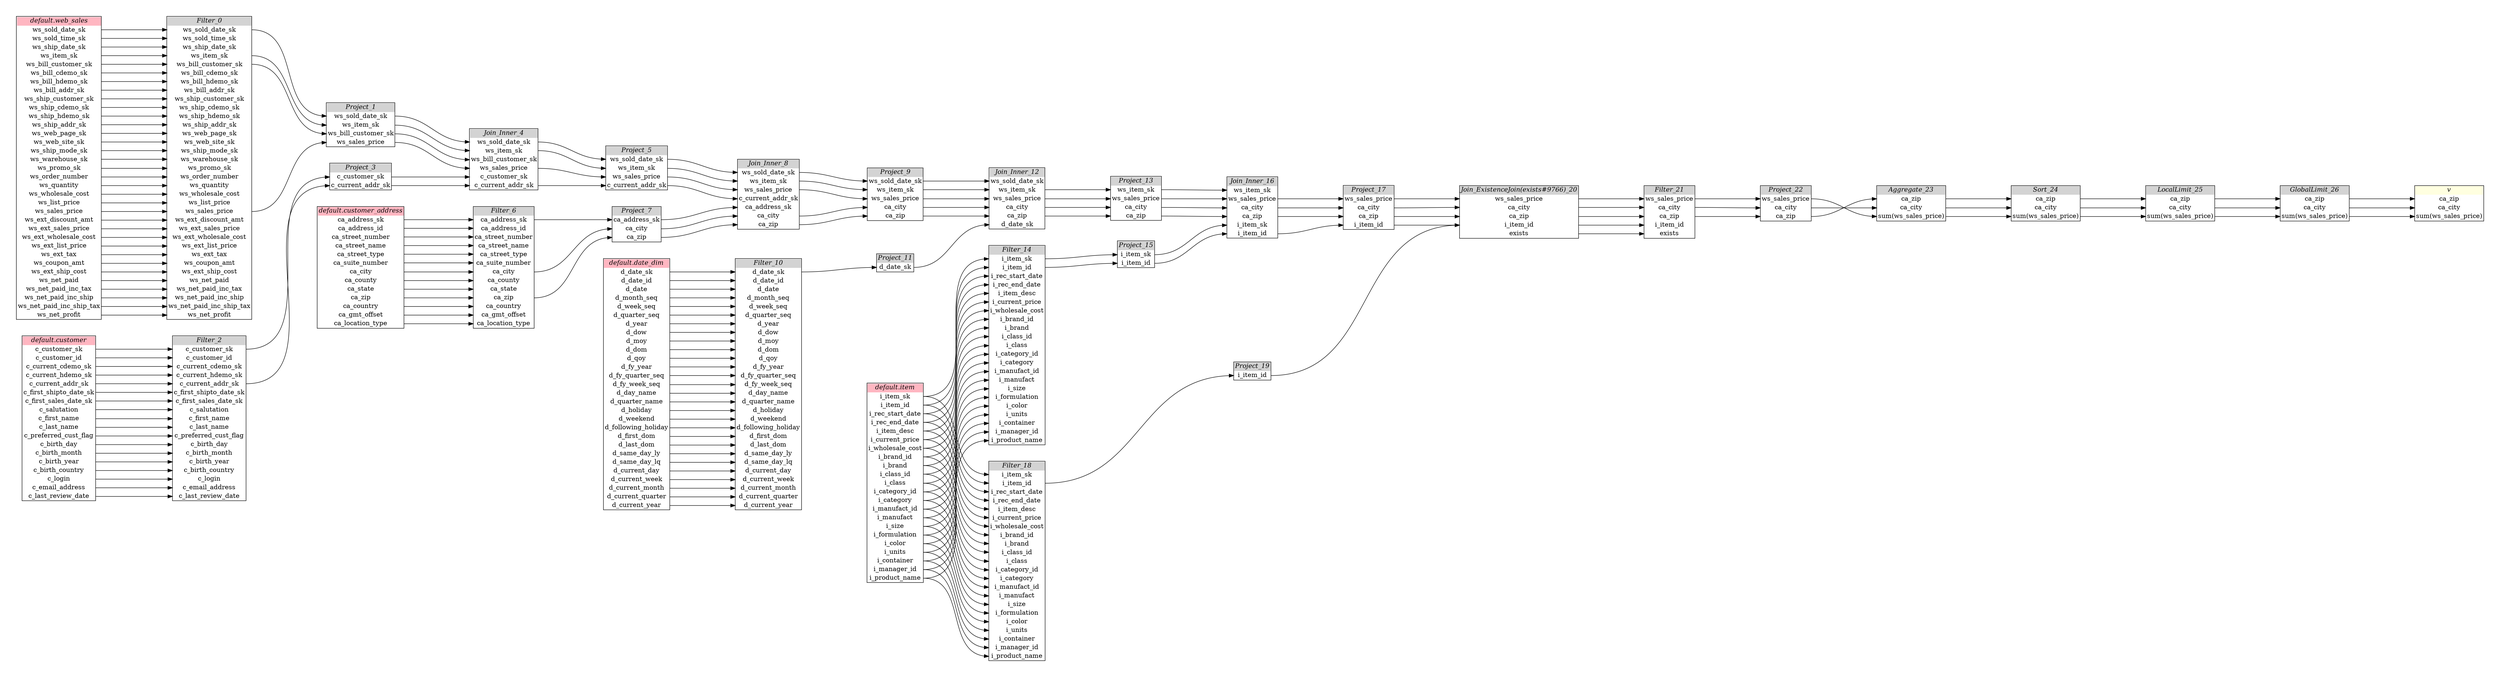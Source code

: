 // Automatically generated by TPCDSFlowTestSuite


digraph {
  graph [pad="0.5", nodesep="0.5", ranksep="2", fontname="Helvetica"];
  node [shape=plain]
  rankdir=LR;

  
"Aggregate_23" [label=<
<table border="1" cellborder="0" cellspacing="0">
  <tr><td bgcolor="lightgray" port="nodeName"><i>Aggregate_23</i></td></tr>
  <tr><td port="0">ca_zip</td></tr>
<tr><td port="1">ca_city</td></tr>
<tr><td port="2">sum(ws_sales_price)</td></tr>
</table>>];
     

"Filter_0" [label=<
<table border="1" cellborder="0" cellspacing="0">
  <tr><td bgcolor="lightgray" port="nodeName"><i>Filter_0</i></td></tr>
  <tr><td port="0">ws_sold_date_sk</td></tr>
<tr><td port="1">ws_sold_time_sk</td></tr>
<tr><td port="2">ws_ship_date_sk</td></tr>
<tr><td port="3">ws_item_sk</td></tr>
<tr><td port="4">ws_bill_customer_sk</td></tr>
<tr><td port="5">ws_bill_cdemo_sk</td></tr>
<tr><td port="6">ws_bill_hdemo_sk</td></tr>
<tr><td port="7">ws_bill_addr_sk</td></tr>
<tr><td port="8">ws_ship_customer_sk</td></tr>
<tr><td port="9">ws_ship_cdemo_sk</td></tr>
<tr><td port="10">ws_ship_hdemo_sk</td></tr>
<tr><td port="11">ws_ship_addr_sk</td></tr>
<tr><td port="12">ws_web_page_sk</td></tr>
<tr><td port="13">ws_web_site_sk</td></tr>
<tr><td port="14">ws_ship_mode_sk</td></tr>
<tr><td port="15">ws_warehouse_sk</td></tr>
<tr><td port="16">ws_promo_sk</td></tr>
<tr><td port="17">ws_order_number</td></tr>
<tr><td port="18">ws_quantity</td></tr>
<tr><td port="19">ws_wholesale_cost</td></tr>
<tr><td port="20">ws_list_price</td></tr>
<tr><td port="21">ws_sales_price</td></tr>
<tr><td port="22">ws_ext_discount_amt</td></tr>
<tr><td port="23">ws_ext_sales_price</td></tr>
<tr><td port="24">ws_ext_wholesale_cost</td></tr>
<tr><td port="25">ws_ext_list_price</td></tr>
<tr><td port="26">ws_ext_tax</td></tr>
<tr><td port="27">ws_coupon_amt</td></tr>
<tr><td port="28">ws_ext_ship_cost</td></tr>
<tr><td port="29">ws_net_paid</td></tr>
<tr><td port="30">ws_net_paid_inc_tax</td></tr>
<tr><td port="31">ws_net_paid_inc_ship</td></tr>
<tr><td port="32">ws_net_paid_inc_ship_tax</td></tr>
<tr><td port="33">ws_net_profit</td></tr>
</table>>];
     

"Filter_10" [label=<
<table border="1" cellborder="0" cellspacing="0">
  <tr><td bgcolor="lightgray" port="nodeName"><i>Filter_10</i></td></tr>
  <tr><td port="0">d_date_sk</td></tr>
<tr><td port="1">d_date_id</td></tr>
<tr><td port="2">d_date</td></tr>
<tr><td port="3">d_month_seq</td></tr>
<tr><td port="4">d_week_seq</td></tr>
<tr><td port="5">d_quarter_seq</td></tr>
<tr><td port="6">d_year</td></tr>
<tr><td port="7">d_dow</td></tr>
<tr><td port="8">d_moy</td></tr>
<tr><td port="9">d_dom</td></tr>
<tr><td port="10">d_qoy</td></tr>
<tr><td port="11">d_fy_year</td></tr>
<tr><td port="12">d_fy_quarter_seq</td></tr>
<tr><td port="13">d_fy_week_seq</td></tr>
<tr><td port="14">d_day_name</td></tr>
<tr><td port="15">d_quarter_name</td></tr>
<tr><td port="16">d_holiday</td></tr>
<tr><td port="17">d_weekend</td></tr>
<tr><td port="18">d_following_holiday</td></tr>
<tr><td port="19">d_first_dom</td></tr>
<tr><td port="20">d_last_dom</td></tr>
<tr><td port="21">d_same_day_ly</td></tr>
<tr><td port="22">d_same_day_lq</td></tr>
<tr><td port="23">d_current_day</td></tr>
<tr><td port="24">d_current_week</td></tr>
<tr><td port="25">d_current_month</td></tr>
<tr><td port="26">d_current_quarter</td></tr>
<tr><td port="27">d_current_year</td></tr>
</table>>];
     

"Filter_14" [label=<
<table border="1" cellborder="0" cellspacing="0">
  <tr><td bgcolor="lightgray" port="nodeName"><i>Filter_14</i></td></tr>
  <tr><td port="0">i_item_sk</td></tr>
<tr><td port="1">i_item_id</td></tr>
<tr><td port="2">i_rec_start_date</td></tr>
<tr><td port="3">i_rec_end_date</td></tr>
<tr><td port="4">i_item_desc</td></tr>
<tr><td port="5">i_current_price</td></tr>
<tr><td port="6">i_wholesale_cost</td></tr>
<tr><td port="7">i_brand_id</td></tr>
<tr><td port="8">i_brand</td></tr>
<tr><td port="9">i_class_id</td></tr>
<tr><td port="10">i_class</td></tr>
<tr><td port="11">i_category_id</td></tr>
<tr><td port="12">i_category</td></tr>
<tr><td port="13">i_manufact_id</td></tr>
<tr><td port="14">i_manufact</td></tr>
<tr><td port="15">i_size</td></tr>
<tr><td port="16">i_formulation</td></tr>
<tr><td port="17">i_color</td></tr>
<tr><td port="18">i_units</td></tr>
<tr><td port="19">i_container</td></tr>
<tr><td port="20">i_manager_id</td></tr>
<tr><td port="21">i_product_name</td></tr>
</table>>];
     

"Filter_18" [label=<
<table border="1" cellborder="0" cellspacing="0">
  <tr><td bgcolor="lightgray" port="nodeName"><i>Filter_18</i></td></tr>
  <tr><td port="0">i_item_sk</td></tr>
<tr><td port="1">i_item_id</td></tr>
<tr><td port="2">i_rec_start_date</td></tr>
<tr><td port="3">i_rec_end_date</td></tr>
<tr><td port="4">i_item_desc</td></tr>
<tr><td port="5">i_current_price</td></tr>
<tr><td port="6">i_wholesale_cost</td></tr>
<tr><td port="7">i_brand_id</td></tr>
<tr><td port="8">i_brand</td></tr>
<tr><td port="9">i_class_id</td></tr>
<tr><td port="10">i_class</td></tr>
<tr><td port="11">i_category_id</td></tr>
<tr><td port="12">i_category</td></tr>
<tr><td port="13">i_manufact_id</td></tr>
<tr><td port="14">i_manufact</td></tr>
<tr><td port="15">i_size</td></tr>
<tr><td port="16">i_formulation</td></tr>
<tr><td port="17">i_color</td></tr>
<tr><td port="18">i_units</td></tr>
<tr><td port="19">i_container</td></tr>
<tr><td port="20">i_manager_id</td></tr>
<tr><td port="21">i_product_name</td></tr>
</table>>];
     

"Filter_2" [label=<
<table border="1" cellborder="0" cellspacing="0">
  <tr><td bgcolor="lightgray" port="nodeName"><i>Filter_2</i></td></tr>
  <tr><td port="0">c_customer_sk</td></tr>
<tr><td port="1">c_customer_id</td></tr>
<tr><td port="2">c_current_cdemo_sk</td></tr>
<tr><td port="3">c_current_hdemo_sk</td></tr>
<tr><td port="4">c_current_addr_sk</td></tr>
<tr><td port="5">c_first_shipto_date_sk</td></tr>
<tr><td port="6">c_first_sales_date_sk</td></tr>
<tr><td port="7">c_salutation</td></tr>
<tr><td port="8">c_first_name</td></tr>
<tr><td port="9">c_last_name</td></tr>
<tr><td port="10">c_preferred_cust_flag</td></tr>
<tr><td port="11">c_birth_day</td></tr>
<tr><td port="12">c_birth_month</td></tr>
<tr><td port="13">c_birth_year</td></tr>
<tr><td port="14">c_birth_country</td></tr>
<tr><td port="15">c_login</td></tr>
<tr><td port="16">c_email_address</td></tr>
<tr><td port="17">c_last_review_date</td></tr>
</table>>];
     

"Filter_21" [label=<
<table border="1" cellborder="0" cellspacing="0">
  <tr><td bgcolor="lightgray" port="nodeName"><i>Filter_21</i></td></tr>
  <tr><td port="0">ws_sales_price</td></tr>
<tr><td port="1">ca_city</td></tr>
<tr><td port="2">ca_zip</td></tr>
<tr><td port="3">i_item_id</td></tr>
<tr><td port="4">exists</td></tr>
</table>>];
     

"Filter_6" [label=<
<table border="1" cellborder="0" cellspacing="0">
  <tr><td bgcolor="lightgray" port="nodeName"><i>Filter_6</i></td></tr>
  <tr><td port="0">ca_address_sk</td></tr>
<tr><td port="1">ca_address_id</td></tr>
<tr><td port="2">ca_street_number</td></tr>
<tr><td port="3">ca_street_name</td></tr>
<tr><td port="4">ca_street_type</td></tr>
<tr><td port="5">ca_suite_number</td></tr>
<tr><td port="6">ca_city</td></tr>
<tr><td port="7">ca_county</td></tr>
<tr><td port="8">ca_state</td></tr>
<tr><td port="9">ca_zip</td></tr>
<tr><td port="10">ca_country</td></tr>
<tr><td port="11">ca_gmt_offset</td></tr>
<tr><td port="12">ca_location_type</td></tr>
</table>>];
     

"GlobalLimit_26" [label=<
<table border="1" cellborder="0" cellspacing="0">
  <tr><td bgcolor="lightgray" port="nodeName"><i>GlobalLimit_26</i></td></tr>
  <tr><td port="0">ca_zip</td></tr>
<tr><td port="1">ca_city</td></tr>
<tr><td port="2">sum(ws_sales_price)</td></tr>
</table>>];
     

"Join_ExistenceJoin(exists#9766)_20" [label=<
<table border="1" cellborder="0" cellspacing="0">
  <tr><td bgcolor="lightgray" port="nodeName"><i>Join_ExistenceJoin(exists#9766)_20</i></td></tr>
  <tr><td port="0">ws_sales_price</td></tr>
<tr><td port="1">ca_city</td></tr>
<tr><td port="2">ca_zip</td></tr>
<tr><td port="3">i_item_id</td></tr>
<tr><td port="4">exists</td></tr>
</table>>];
     

"Join_Inner_12" [label=<
<table border="1" cellborder="0" cellspacing="0">
  <tr><td bgcolor="lightgray" port="nodeName"><i>Join_Inner_12</i></td></tr>
  <tr><td port="0">ws_sold_date_sk</td></tr>
<tr><td port="1">ws_item_sk</td></tr>
<tr><td port="2">ws_sales_price</td></tr>
<tr><td port="3">ca_city</td></tr>
<tr><td port="4">ca_zip</td></tr>
<tr><td port="5">d_date_sk</td></tr>
</table>>];
     

"Join_Inner_16" [label=<
<table border="1" cellborder="0" cellspacing="0">
  <tr><td bgcolor="lightgray" port="nodeName"><i>Join_Inner_16</i></td></tr>
  <tr><td port="0">ws_item_sk</td></tr>
<tr><td port="1">ws_sales_price</td></tr>
<tr><td port="2">ca_city</td></tr>
<tr><td port="3">ca_zip</td></tr>
<tr><td port="4">i_item_sk</td></tr>
<tr><td port="5">i_item_id</td></tr>
</table>>];
     

"Join_Inner_4" [label=<
<table border="1" cellborder="0" cellspacing="0">
  <tr><td bgcolor="lightgray" port="nodeName"><i>Join_Inner_4</i></td></tr>
  <tr><td port="0">ws_sold_date_sk</td></tr>
<tr><td port="1">ws_item_sk</td></tr>
<tr><td port="2">ws_bill_customer_sk</td></tr>
<tr><td port="3">ws_sales_price</td></tr>
<tr><td port="4">c_customer_sk</td></tr>
<tr><td port="5">c_current_addr_sk</td></tr>
</table>>];
     

"Join_Inner_8" [label=<
<table border="1" cellborder="0" cellspacing="0">
  <tr><td bgcolor="lightgray" port="nodeName"><i>Join_Inner_8</i></td></tr>
  <tr><td port="0">ws_sold_date_sk</td></tr>
<tr><td port="1">ws_item_sk</td></tr>
<tr><td port="2">ws_sales_price</td></tr>
<tr><td port="3">c_current_addr_sk</td></tr>
<tr><td port="4">ca_address_sk</td></tr>
<tr><td port="5">ca_city</td></tr>
<tr><td port="6">ca_zip</td></tr>
</table>>];
     

"LocalLimit_25" [label=<
<table border="1" cellborder="0" cellspacing="0">
  <tr><td bgcolor="lightgray" port="nodeName"><i>LocalLimit_25</i></td></tr>
  <tr><td port="0">ca_zip</td></tr>
<tr><td port="1">ca_city</td></tr>
<tr><td port="2">sum(ws_sales_price)</td></tr>
</table>>];
     

"Project_1" [label=<
<table border="1" cellborder="0" cellspacing="0">
  <tr><td bgcolor="lightgray" port="nodeName"><i>Project_1</i></td></tr>
  <tr><td port="0">ws_sold_date_sk</td></tr>
<tr><td port="1">ws_item_sk</td></tr>
<tr><td port="2">ws_bill_customer_sk</td></tr>
<tr><td port="3">ws_sales_price</td></tr>
</table>>];
     

"Project_11" [label=<
<table border="1" cellborder="0" cellspacing="0">
  <tr><td bgcolor="lightgray" port="nodeName"><i>Project_11</i></td></tr>
  <tr><td port="0">d_date_sk</td></tr>
</table>>];
     

"Project_13" [label=<
<table border="1" cellborder="0" cellspacing="0">
  <tr><td bgcolor="lightgray" port="nodeName"><i>Project_13</i></td></tr>
  <tr><td port="0">ws_item_sk</td></tr>
<tr><td port="1">ws_sales_price</td></tr>
<tr><td port="2">ca_city</td></tr>
<tr><td port="3">ca_zip</td></tr>
</table>>];
     

"Project_15" [label=<
<table border="1" cellborder="0" cellspacing="0">
  <tr><td bgcolor="lightgray" port="nodeName"><i>Project_15</i></td></tr>
  <tr><td port="0">i_item_sk</td></tr>
<tr><td port="1">i_item_id</td></tr>
</table>>];
     

"Project_17" [label=<
<table border="1" cellborder="0" cellspacing="0">
  <tr><td bgcolor="lightgray" port="nodeName"><i>Project_17</i></td></tr>
  <tr><td port="0">ws_sales_price</td></tr>
<tr><td port="1">ca_city</td></tr>
<tr><td port="2">ca_zip</td></tr>
<tr><td port="3">i_item_id</td></tr>
</table>>];
     

"Project_19" [label=<
<table border="1" cellborder="0" cellspacing="0">
  <tr><td bgcolor="lightgray" port="nodeName"><i>Project_19</i></td></tr>
  <tr><td port="0">i_item_id</td></tr>
</table>>];
     

"Project_22" [label=<
<table border="1" cellborder="0" cellspacing="0">
  <tr><td bgcolor="lightgray" port="nodeName"><i>Project_22</i></td></tr>
  <tr><td port="0">ws_sales_price</td></tr>
<tr><td port="1">ca_city</td></tr>
<tr><td port="2">ca_zip</td></tr>
</table>>];
     

"Project_3" [label=<
<table border="1" cellborder="0" cellspacing="0">
  <tr><td bgcolor="lightgray" port="nodeName"><i>Project_3</i></td></tr>
  <tr><td port="0">c_customer_sk</td></tr>
<tr><td port="1">c_current_addr_sk</td></tr>
</table>>];
     

"Project_5" [label=<
<table border="1" cellborder="0" cellspacing="0">
  <tr><td bgcolor="lightgray" port="nodeName"><i>Project_5</i></td></tr>
  <tr><td port="0">ws_sold_date_sk</td></tr>
<tr><td port="1">ws_item_sk</td></tr>
<tr><td port="2">ws_sales_price</td></tr>
<tr><td port="3">c_current_addr_sk</td></tr>
</table>>];
     

"Project_7" [label=<
<table border="1" cellborder="0" cellspacing="0">
  <tr><td bgcolor="lightgray" port="nodeName"><i>Project_7</i></td></tr>
  <tr><td port="0">ca_address_sk</td></tr>
<tr><td port="1">ca_city</td></tr>
<tr><td port="2">ca_zip</td></tr>
</table>>];
     

"Project_9" [label=<
<table border="1" cellborder="0" cellspacing="0">
  <tr><td bgcolor="lightgray" port="nodeName"><i>Project_9</i></td></tr>
  <tr><td port="0">ws_sold_date_sk</td></tr>
<tr><td port="1">ws_item_sk</td></tr>
<tr><td port="2">ws_sales_price</td></tr>
<tr><td port="3">ca_city</td></tr>
<tr><td port="4">ca_zip</td></tr>
</table>>];
     

"Sort_24" [label=<
<table border="1" cellborder="0" cellspacing="0">
  <tr><td bgcolor="lightgray" port="nodeName"><i>Sort_24</i></td></tr>
  <tr><td port="0">ca_zip</td></tr>
<tr><td port="1">ca_city</td></tr>
<tr><td port="2">sum(ws_sales_price)</td></tr>
</table>>];
     

"default.customer" [label=<
<table border="1" cellborder="0" cellspacing="0">
  <tr><td bgcolor="lightpink" port="nodeName"><i>default.customer</i></td></tr>
  <tr><td port="0">c_customer_sk</td></tr>
<tr><td port="1">c_customer_id</td></tr>
<tr><td port="2">c_current_cdemo_sk</td></tr>
<tr><td port="3">c_current_hdemo_sk</td></tr>
<tr><td port="4">c_current_addr_sk</td></tr>
<tr><td port="5">c_first_shipto_date_sk</td></tr>
<tr><td port="6">c_first_sales_date_sk</td></tr>
<tr><td port="7">c_salutation</td></tr>
<tr><td port="8">c_first_name</td></tr>
<tr><td port="9">c_last_name</td></tr>
<tr><td port="10">c_preferred_cust_flag</td></tr>
<tr><td port="11">c_birth_day</td></tr>
<tr><td port="12">c_birth_month</td></tr>
<tr><td port="13">c_birth_year</td></tr>
<tr><td port="14">c_birth_country</td></tr>
<tr><td port="15">c_login</td></tr>
<tr><td port="16">c_email_address</td></tr>
<tr><td port="17">c_last_review_date</td></tr>
</table>>];
     

"default.customer_address" [label=<
<table border="1" cellborder="0" cellspacing="0">
  <tr><td bgcolor="lightpink" port="nodeName"><i>default.customer_address</i></td></tr>
  <tr><td port="0">ca_address_sk</td></tr>
<tr><td port="1">ca_address_id</td></tr>
<tr><td port="2">ca_street_number</td></tr>
<tr><td port="3">ca_street_name</td></tr>
<tr><td port="4">ca_street_type</td></tr>
<tr><td port="5">ca_suite_number</td></tr>
<tr><td port="6">ca_city</td></tr>
<tr><td port="7">ca_county</td></tr>
<tr><td port="8">ca_state</td></tr>
<tr><td port="9">ca_zip</td></tr>
<tr><td port="10">ca_country</td></tr>
<tr><td port="11">ca_gmt_offset</td></tr>
<tr><td port="12">ca_location_type</td></tr>
</table>>];
     

"default.date_dim" [label=<
<table border="1" cellborder="0" cellspacing="0">
  <tr><td bgcolor="lightpink" port="nodeName"><i>default.date_dim</i></td></tr>
  <tr><td port="0">d_date_sk</td></tr>
<tr><td port="1">d_date_id</td></tr>
<tr><td port="2">d_date</td></tr>
<tr><td port="3">d_month_seq</td></tr>
<tr><td port="4">d_week_seq</td></tr>
<tr><td port="5">d_quarter_seq</td></tr>
<tr><td port="6">d_year</td></tr>
<tr><td port="7">d_dow</td></tr>
<tr><td port="8">d_moy</td></tr>
<tr><td port="9">d_dom</td></tr>
<tr><td port="10">d_qoy</td></tr>
<tr><td port="11">d_fy_year</td></tr>
<tr><td port="12">d_fy_quarter_seq</td></tr>
<tr><td port="13">d_fy_week_seq</td></tr>
<tr><td port="14">d_day_name</td></tr>
<tr><td port="15">d_quarter_name</td></tr>
<tr><td port="16">d_holiday</td></tr>
<tr><td port="17">d_weekend</td></tr>
<tr><td port="18">d_following_holiday</td></tr>
<tr><td port="19">d_first_dom</td></tr>
<tr><td port="20">d_last_dom</td></tr>
<tr><td port="21">d_same_day_ly</td></tr>
<tr><td port="22">d_same_day_lq</td></tr>
<tr><td port="23">d_current_day</td></tr>
<tr><td port="24">d_current_week</td></tr>
<tr><td port="25">d_current_month</td></tr>
<tr><td port="26">d_current_quarter</td></tr>
<tr><td port="27">d_current_year</td></tr>
</table>>];
     

"default.item" [label=<
<table border="1" cellborder="0" cellspacing="0">
  <tr><td bgcolor="lightpink" port="nodeName"><i>default.item</i></td></tr>
  <tr><td port="0">i_item_sk</td></tr>
<tr><td port="1">i_item_id</td></tr>
<tr><td port="2">i_rec_start_date</td></tr>
<tr><td port="3">i_rec_end_date</td></tr>
<tr><td port="4">i_item_desc</td></tr>
<tr><td port="5">i_current_price</td></tr>
<tr><td port="6">i_wholesale_cost</td></tr>
<tr><td port="7">i_brand_id</td></tr>
<tr><td port="8">i_brand</td></tr>
<tr><td port="9">i_class_id</td></tr>
<tr><td port="10">i_class</td></tr>
<tr><td port="11">i_category_id</td></tr>
<tr><td port="12">i_category</td></tr>
<tr><td port="13">i_manufact_id</td></tr>
<tr><td port="14">i_manufact</td></tr>
<tr><td port="15">i_size</td></tr>
<tr><td port="16">i_formulation</td></tr>
<tr><td port="17">i_color</td></tr>
<tr><td port="18">i_units</td></tr>
<tr><td port="19">i_container</td></tr>
<tr><td port="20">i_manager_id</td></tr>
<tr><td port="21">i_product_name</td></tr>
</table>>];
     

"default.web_sales" [label=<
<table border="1" cellborder="0" cellspacing="0">
  <tr><td bgcolor="lightpink" port="nodeName"><i>default.web_sales</i></td></tr>
  <tr><td port="0">ws_sold_date_sk</td></tr>
<tr><td port="1">ws_sold_time_sk</td></tr>
<tr><td port="2">ws_ship_date_sk</td></tr>
<tr><td port="3">ws_item_sk</td></tr>
<tr><td port="4">ws_bill_customer_sk</td></tr>
<tr><td port="5">ws_bill_cdemo_sk</td></tr>
<tr><td port="6">ws_bill_hdemo_sk</td></tr>
<tr><td port="7">ws_bill_addr_sk</td></tr>
<tr><td port="8">ws_ship_customer_sk</td></tr>
<tr><td port="9">ws_ship_cdemo_sk</td></tr>
<tr><td port="10">ws_ship_hdemo_sk</td></tr>
<tr><td port="11">ws_ship_addr_sk</td></tr>
<tr><td port="12">ws_web_page_sk</td></tr>
<tr><td port="13">ws_web_site_sk</td></tr>
<tr><td port="14">ws_ship_mode_sk</td></tr>
<tr><td port="15">ws_warehouse_sk</td></tr>
<tr><td port="16">ws_promo_sk</td></tr>
<tr><td port="17">ws_order_number</td></tr>
<tr><td port="18">ws_quantity</td></tr>
<tr><td port="19">ws_wholesale_cost</td></tr>
<tr><td port="20">ws_list_price</td></tr>
<tr><td port="21">ws_sales_price</td></tr>
<tr><td port="22">ws_ext_discount_amt</td></tr>
<tr><td port="23">ws_ext_sales_price</td></tr>
<tr><td port="24">ws_ext_wholesale_cost</td></tr>
<tr><td port="25">ws_ext_list_price</td></tr>
<tr><td port="26">ws_ext_tax</td></tr>
<tr><td port="27">ws_coupon_amt</td></tr>
<tr><td port="28">ws_ext_ship_cost</td></tr>
<tr><td port="29">ws_net_paid</td></tr>
<tr><td port="30">ws_net_paid_inc_tax</td></tr>
<tr><td port="31">ws_net_paid_inc_ship</td></tr>
<tr><td port="32">ws_net_paid_inc_ship_tax</td></tr>
<tr><td port="33">ws_net_profit</td></tr>
</table>>];
     

"v" [label=<
<table border="1" cellborder="0" cellspacing="0">
  <tr><td bgcolor="lightyellow" port="nodeName"><i>v</i></td></tr>
  <tr><td port="0">ca_zip</td></tr>
<tr><td port="1">ca_city</td></tr>
<tr><td port="2">sum(ws_sales_price)</td></tr>
</table>>];
     
  "Aggregate_23":0 -> "Sort_24":0;
"Aggregate_23":1 -> "Sort_24":1;
"Aggregate_23":2 -> "Sort_24":2;
"Filter_0":0 -> "Project_1":0;
"Filter_0":21 -> "Project_1":3;
"Filter_0":3 -> "Project_1":1;
"Filter_0":4 -> "Project_1":2;
"Filter_10":0 -> "Project_11":0;
"Filter_14":0 -> "Project_15":0;
"Filter_14":1 -> "Project_15":1;
"Filter_18":1 -> "Project_19":0;
"Filter_2":0 -> "Project_3":0;
"Filter_2":4 -> "Project_3":1;
"Filter_21":0 -> "Project_22":0;
"Filter_21":1 -> "Project_22":1;
"Filter_21":2 -> "Project_22":2;
"Filter_6":0 -> "Project_7":0;
"Filter_6":6 -> "Project_7":1;
"Filter_6":9 -> "Project_7":2;
"GlobalLimit_26":0 -> "v":0;
"GlobalLimit_26":1 -> "v":1;
"GlobalLimit_26":2 -> "v":2;
"Join_ExistenceJoin(exists#9766)_20":0 -> "Filter_21":0;
"Join_ExistenceJoin(exists#9766)_20":1 -> "Filter_21":1;
"Join_ExistenceJoin(exists#9766)_20":2 -> "Filter_21":2;
"Join_ExistenceJoin(exists#9766)_20":3 -> "Filter_21":3;
"Join_ExistenceJoin(exists#9766)_20":4 -> "Filter_21":4;
"Join_Inner_12":1 -> "Project_13":0;
"Join_Inner_12":2 -> "Project_13":1;
"Join_Inner_12":3 -> "Project_13":2;
"Join_Inner_12":4 -> "Project_13":3;
"Join_Inner_16":1 -> "Project_17":0;
"Join_Inner_16":2 -> "Project_17":1;
"Join_Inner_16":3 -> "Project_17":2;
"Join_Inner_16":5 -> "Project_17":3;
"Join_Inner_4":0 -> "Project_5":0;
"Join_Inner_4":1 -> "Project_5":1;
"Join_Inner_4":3 -> "Project_5":2;
"Join_Inner_4":5 -> "Project_5":3;
"Join_Inner_8":0 -> "Project_9":0;
"Join_Inner_8":1 -> "Project_9":1;
"Join_Inner_8":2 -> "Project_9":2;
"Join_Inner_8":5 -> "Project_9":3;
"Join_Inner_8":6 -> "Project_9":4;
"LocalLimit_25":0 -> "GlobalLimit_26":0;
"LocalLimit_25":1 -> "GlobalLimit_26":1;
"LocalLimit_25":2 -> "GlobalLimit_26":2;
"Project_1":0 -> "Join_Inner_4":0;
"Project_1":1 -> "Join_Inner_4":1;
"Project_1":2 -> "Join_Inner_4":2;
"Project_1":3 -> "Join_Inner_4":3;
"Project_11":0 -> "Join_Inner_12":5;
"Project_13":0 -> "Join_Inner_16":0;
"Project_13":1 -> "Join_Inner_16":1;
"Project_13":2 -> "Join_Inner_16":2;
"Project_13":3 -> "Join_Inner_16":3;
"Project_15":0 -> "Join_Inner_16":4;
"Project_15":1 -> "Join_Inner_16":5;
"Project_17":0 -> "Join_ExistenceJoin(exists#9766)_20":0;
"Project_17":1 -> "Join_ExistenceJoin(exists#9766)_20":1;
"Project_17":2 -> "Join_ExistenceJoin(exists#9766)_20":2;
"Project_17":3 -> "Join_ExistenceJoin(exists#9766)_20":3;
"Project_19":0 -> "Join_ExistenceJoin(exists#9766)_20":3;
"Project_22":0 -> "Aggregate_23":2;
"Project_22":1 -> "Aggregate_23":1;
"Project_22":2 -> "Aggregate_23":0;
"Project_3":0 -> "Join_Inner_4":4;
"Project_3":1 -> "Join_Inner_4":5;
"Project_5":0 -> "Join_Inner_8":0;
"Project_5":1 -> "Join_Inner_8":1;
"Project_5":2 -> "Join_Inner_8":2;
"Project_5":3 -> "Join_Inner_8":3;
"Project_7":0 -> "Join_Inner_8":4;
"Project_7":1 -> "Join_Inner_8":5;
"Project_7":2 -> "Join_Inner_8":6;
"Project_9":0 -> "Join_Inner_12":0;
"Project_9":1 -> "Join_Inner_12":1;
"Project_9":2 -> "Join_Inner_12":2;
"Project_9":3 -> "Join_Inner_12":3;
"Project_9":4 -> "Join_Inner_12":4;
"Sort_24":0 -> "LocalLimit_25":0;
"Sort_24":1 -> "LocalLimit_25":1;
"Sort_24":2 -> "LocalLimit_25":2;
"default.customer":0 -> "Filter_2":0;
"default.customer":1 -> "Filter_2":1;
"default.customer":10 -> "Filter_2":10;
"default.customer":11 -> "Filter_2":11;
"default.customer":12 -> "Filter_2":12;
"default.customer":13 -> "Filter_2":13;
"default.customer":14 -> "Filter_2":14;
"default.customer":15 -> "Filter_2":15;
"default.customer":16 -> "Filter_2":16;
"default.customer":17 -> "Filter_2":17;
"default.customer":2 -> "Filter_2":2;
"default.customer":3 -> "Filter_2":3;
"default.customer":4 -> "Filter_2":4;
"default.customer":5 -> "Filter_2":5;
"default.customer":6 -> "Filter_2":6;
"default.customer":7 -> "Filter_2":7;
"default.customer":8 -> "Filter_2":8;
"default.customer":9 -> "Filter_2":9;
"default.customer_address":0 -> "Filter_6":0;
"default.customer_address":1 -> "Filter_6":1;
"default.customer_address":10 -> "Filter_6":10;
"default.customer_address":11 -> "Filter_6":11;
"default.customer_address":12 -> "Filter_6":12;
"default.customer_address":2 -> "Filter_6":2;
"default.customer_address":3 -> "Filter_6":3;
"default.customer_address":4 -> "Filter_6":4;
"default.customer_address":5 -> "Filter_6":5;
"default.customer_address":6 -> "Filter_6":6;
"default.customer_address":7 -> "Filter_6":7;
"default.customer_address":8 -> "Filter_6":8;
"default.customer_address":9 -> "Filter_6":9;
"default.date_dim":0 -> "Filter_10":0;
"default.date_dim":1 -> "Filter_10":1;
"default.date_dim":10 -> "Filter_10":10;
"default.date_dim":11 -> "Filter_10":11;
"default.date_dim":12 -> "Filter_10":12;
"default.date_dim":13 -> "Filter_10":13;
"default.date_dim":14 -> "Filter_10":14;
"default.date_dim":15 -> "Filter_10":15;
"default.date_dim":16 -> "Filter_10":16;
"default.date_dim":17 -> "Filter_10":17;
"default.date_dim":18 -> "Filter_10":18;
"default.date_dim":19 -> "Filter_10":19;
"default.date_dim":2 -> "Filter_10":2;
"default.date_dim":20 -> "Filter_10":20;
"default.date_dim":21 -> "Filter_10":21;
"default.date_dim":22 -> "Filter_10":22;
"default.date_dim":23 -> "Filter_10":23;
"default.date_dim":24 -> "Filter_10":24;
"default.date_dim":25 -> "Filter_10":25;
"default.date_dim":26 -> "Filter_10":26;
"default.date_dim":27 -> "Filter_10":27;
"default.date_dim":3 -> "Filter_10":3;
"default.date_dim":4 -> "Filter_10":4;
"default.date_dim":5 -> "Filter_10":5;
"default.date_dim":6 -> "Filter_10":6;
"default.date_dim":7 -> "Filter_10":7;
"default.date_dim":8 -> "Filter_10":8;
"default.date_dim":9 -> "Filter_10":9;
"default.item":0 -> "Filter_14":0;
"default.item":0 -> "Filter_18":0;
"default.item":1 -> "Filter_14":1;
"default.item":1 -> "Filter_18":1;
"default.item":10 -> "Filter_14":10;
"default.item":10 -> "Filter_18":10;
"default.item":11 -> "Filter_14":11;
"default.item":11 -> "Filter_18":11;
"default.item":12 -> "Filter_14":12;
"default.item":12 -> "Filter_18":12;
"default.item":13 -> "Filter_14":13;
"default.item":13 -> "Filter_18":13;
"default.item":14 -> "Filter_14":14;
"default.item":14 -> "Filter_18":14;
"default.item":15 -> "Filter_14":15;
"default.item":15 -> "Filter_18":15;
"default.item":16 -> "Filter_14":16;
"default.item":16 -> "Filter_18":16;
"default.item":17 -> "Filter_14":17;
"default.item":17 -> "Filter_18":17;
"default.item":18 -> "Filter_14":18;
"default.item":18 -> "Filter_18":18;
"default.item":19 -> "Filter_14":19;
"default.item":19 -> "Filter_18":19;
"default.item":2 -> "Filter_14":2;
"default.item":2 -> "Filter_18":2;
"default.item":20 -> "Filter_14":20;
"default.item":20 -> "Filter_18":20;
"default.item":21 -> "Filter_14":21;
"default.item":21 -> "Filter_18":21;
"default.item":3 -> "Filter_14":3;
"default.item":3 -> "Filter_18":3;
"default.item":4 -> "Filter_14":4;
"default.item":4 -> "Filter_18":4;
"default.item":5 -> "Filter_14":5;
"default.item":5 -> "Filter_18":5;
"default.item":6 -> "Filter_14":6;
"default.item":6 -> "Filter_18":6;
"default.item":7 -> "Filter_14":7;
"default.item":7 -> "Filter_18":7;
"default.item":8 -> "Filter_14":8;
"default.item":8 -> "Filter_18":8;
"default.item":9 -> "Filter_14":9;
"default.item":9 -> "Filter_18":9;
"default.web_sales":0 -> "Filter_0":0;
"default.web_sales":1 -> "Filter_0":1;
"default.web_sales":10 -> "Filter_0":10;
"default.web_sales":11 -> "Filter_0":11;
"default.web_sales":12 -> "Filter_0":12;
"default.web_sales":13 -> "Filter_0":13;
"default.web_sales":14 -> "Filter_0":14;
"default.web_sales":15 -> "Filter_0":15;
"default.web_sales":16 -> "Filter_0":16;
"default.web_sales":17 -> "Filter_0":17;
"default.web_sales":18 -> "Filter_0":18;
"default.web_sales":19 -> "Filter_0":19;
"default.web_sales":2 -> "Filter_0":2;
"default.web_sales":20 -> "Filter_0":20;
"default.web_sales":21 -> "Filter_0":21;
"default.web_sales":22 -> "Filter_0":22;
"default.web_sales":23 -> "Filter_0":23;
"default.web_sales":24 -> "Filter_0":24;
"default.web_sales":25 -> "Filter_0":25;
"default.web_sales":26 -> "Filter_0":26;
"default.web_sales":27 -> "Filter_0":27;
"default.web_sales":28 -> "Filter_0":28;
"default.web_sales":29 -> "Filter_0":29;
"default.web_sales":3 -> "Filter_0":3;
"default.web_sales":30 -> "Filter_0":30;
"default.web_sales":31 -> "Filter_0":31;
"default.web_sales":32 -> "Filter_0":32;
"default.web_sales":33 -> "Filter_0":33;
"default.web_sales":4 -> "Filter_0":4;
"default.web_sales":5 -> "Filter_0":5;
"default.web_sales":6 -> "Filter_0":6;
"default.web_sales":7 -> "Filter_0":7;
"default.web_sales":8 -> "Filter_0":8;
"default.web_sales":9 -> "Filter_0":9;
}
       